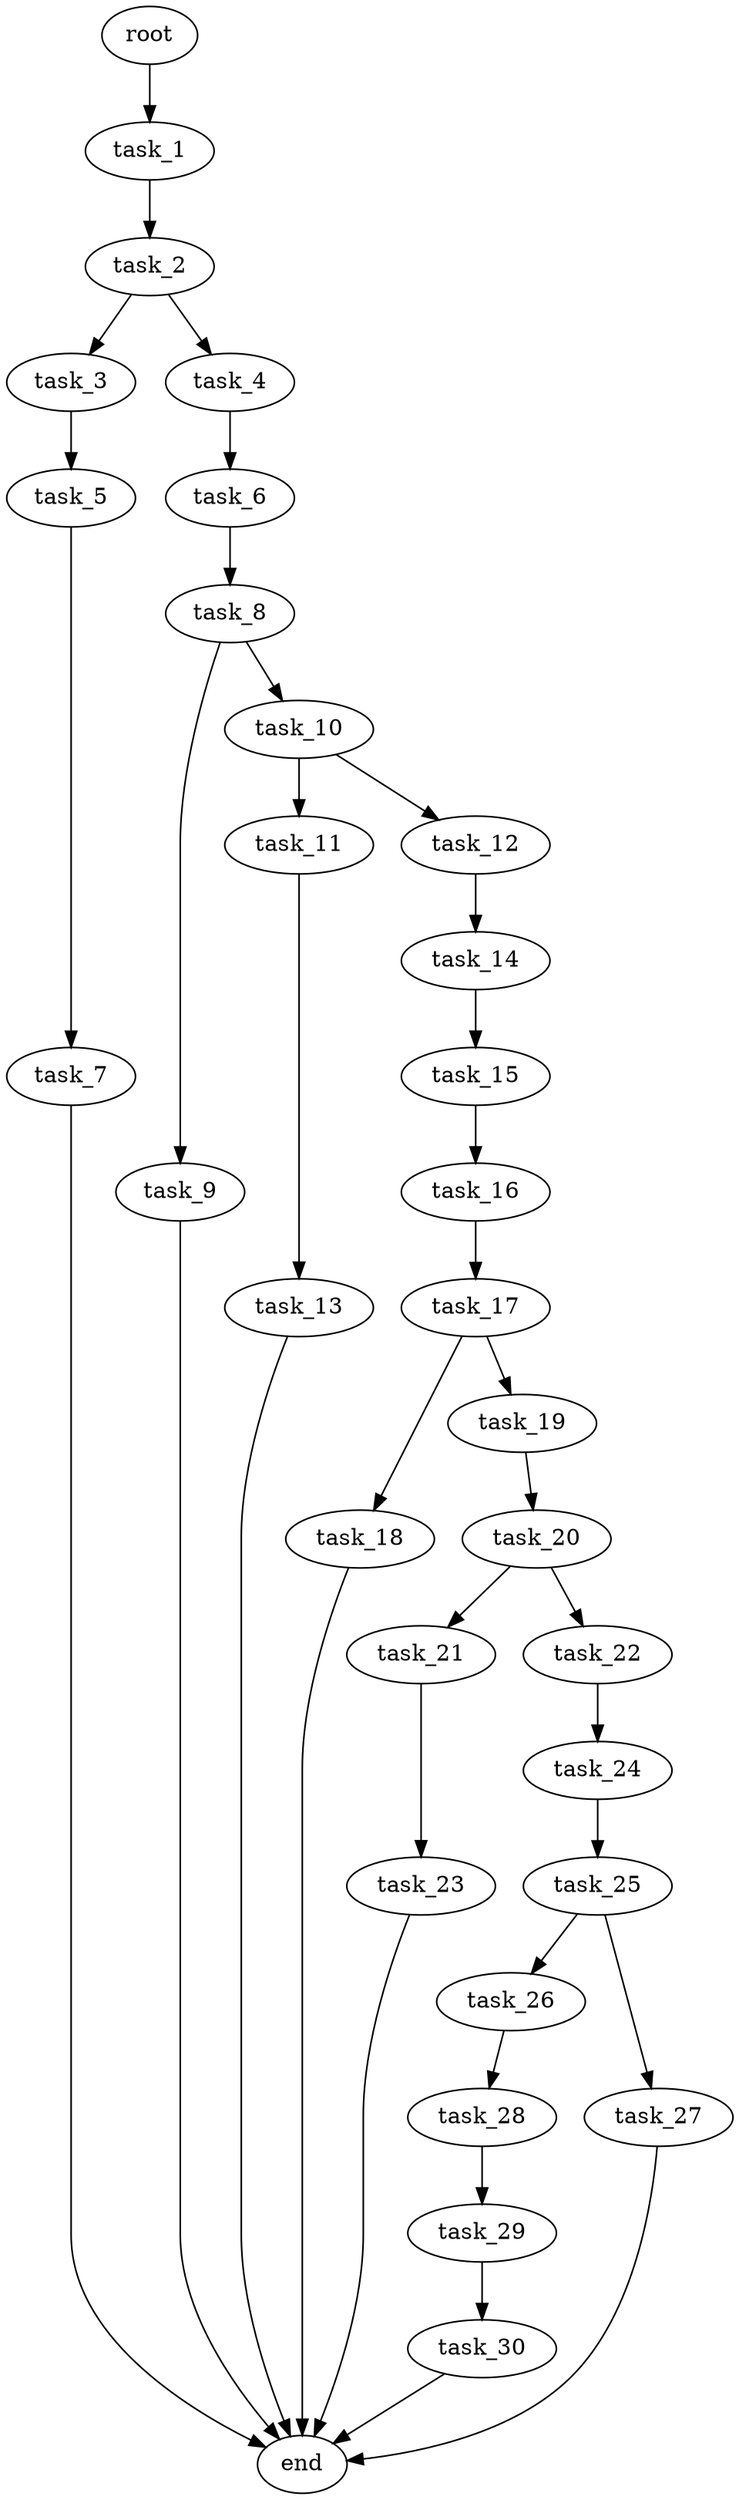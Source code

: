 digraph G {
  root [size="0.000000e+00"];
  task_1 [size="3.386274e+09"];
  task_2 [size="6.927353e+09"];
  task_3 [size="6.498717e+09"];
  task_4 [size="8.517801e+09"];
  task_5 [size="8.523561e+09"];
  task_6 [size="8.593562e+09"];
  task_7 [size="3.800714e+09"];
  task_8 [size="3.167295e+09"];
  task_9 [size="7.187456e+09"];
  task_10 [size="7.594259e+09"];
  task_11 [size="8.723958e+09"];
  task_12 [size="3.599551e+08"];
  task_13 [size="6.851391e+08"];
  task_14 [size="6.311979e+09"];
  task_15 [size="9.209370e+09"];
  task_16 [size="9.974262e+09"];
  task_17 [size="7.467917e+09"];
  task_18 [size="4.340281e+09"];
  task_19 [size="9.853328e+08"];
  task_20 [size="6.337845e+09"];
  task_21 [size="8.725920e+09"];
  task_22 [size="4.437342e+09"];
  task_23 [size="6.940318e+09"];
  task_24 [size="9.034337e+09"];
  task_25 [size="4.608637e+08"];
  task_26 [size="7.961639e+09"];
  task_27 [size="2.934384e+09"];
  task_28 [size="3.749036e+09"];
  task_29 [size="1.456552e+09"];
  task_30 [size="5.312132e+09"];
  end [size="0.000000e+00"];

  root -> task_1 [size="1.000000e-12"];
  task_1 -> task_2 [size="6.927353e+08"];
  task_2 -> task_3 [size="6.498717e+08"];
  task_2 -> task_4 [size="8.517801e+08"];
  task_3 -> task_5 [size="8.523561e+08"];
  task_4 -> task_6 [size="8.593562e+08"];
  task_5 -> task_7 [size="3.800714e+08"];
  task_6 -> task_8 [size="3.167295e+08"];
  task_7 -> end [size="1.000000e-12"];
  task_8 -> task_9 [size="7.187456e+08"];
  task_8 -> task_10 [size="7.594259e+08"];
  task_9 -> end [size="1.000000e-12"];
  task_10 -> task_11 [size="8.723958e+08"];
  task_10 -> task_12 [size="3.599551e+07"];
  task_11 -> task_13 [size="6.851391e+07"];
  task_12 -> task_14 [size="6.311979e+08"];
  task_13 -> end [size="1.000000e-12"];
  task_14 -> task_15 [size="9.209370e+08"];
  task_15 -> task_16 [size="9.974262e+08"];
  task_16 -> task_17 [size="7.467917e+08"];
  task_17 -> task_18 [size="4.340281e+08"];
  task_17 -> task_19 [size="9.853328e+07"];
  task_18 -> end [size="1.000000e-12"];
  task_19 -> task_20 [size="6.337845e+08"];
  task_20 -> task_21 [size="8.725920e+08"];
  task_20 -> task_22 [size="4.437342e+08"];
  task_21 -> task_23 [size="6.940318e+08"];
  task_22 -> task_24 [size="9.034337e+08"];
  task_23 -> end [size="1.000000e-12"];
  task_24 -> task_25 [size="4.608637e+07"];
  task_25 -> task_26 [size="7.961639e+08"];
  task_25 -> task_27 [size="2.934384e+08"];
  task_26 -> task_28 [size="3.749036e+08"];
  task_27 -> end [size="1.000000e-12"];
  task_28 -> task_29 [size="1.456552e+08"];
  task_29 -> task_30 [size="5.312132e+08"];
  task_30 -> end [size="1.000000e-12"];
}
